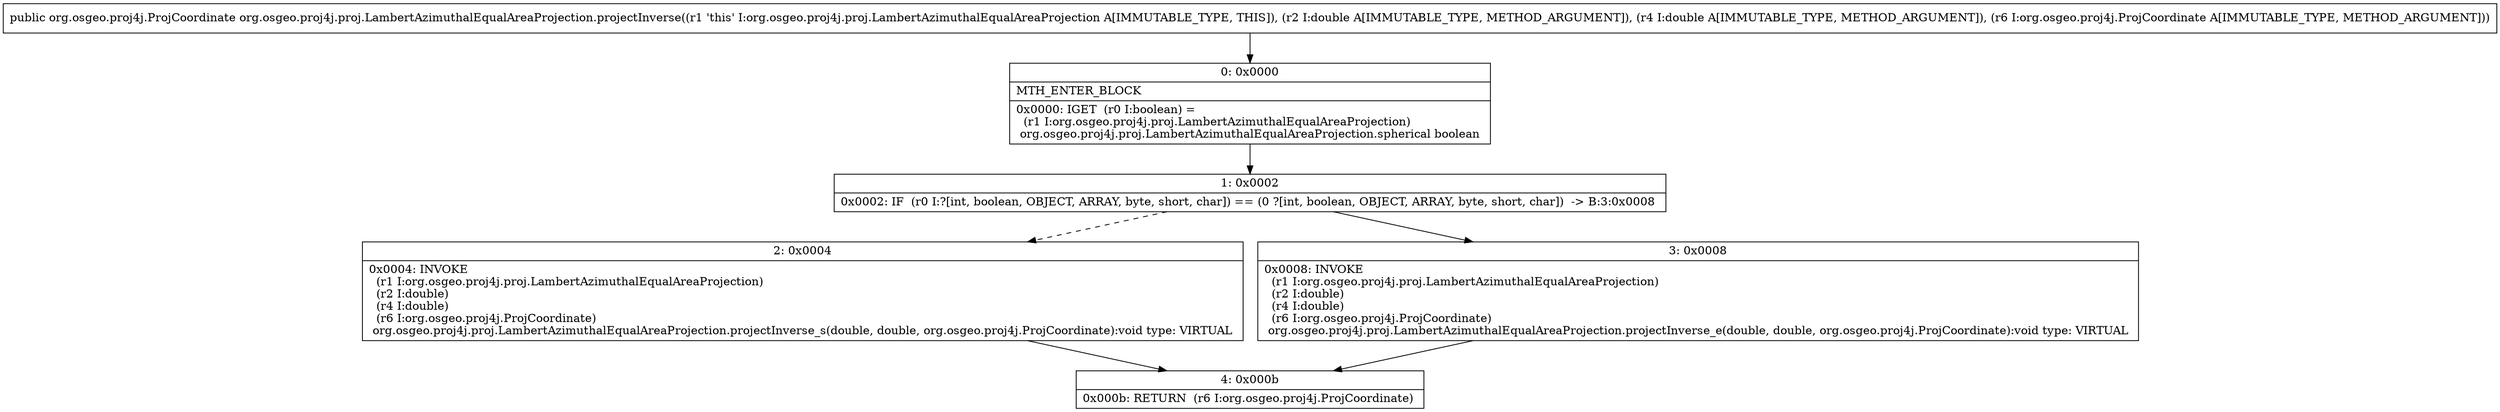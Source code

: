 digraph "CFG fororg.osgeo.proj4j.proj.LambertAzimuthalEqualAreaProjection.projectInverse(DDLorg\/osgeo\/proj4j\/ProjCoordinate;)Lorg\/osgeo\/proj4j\/ProjCoordinate;" {
Node_0 [shape=record,label="{0\:\ 0x0000|MTH_ENTER_BLOCK\l|0x0000: IGET  (r0 I:boolean) = \l  (r1 I:org.osgeo.proj4j.proj.LambertAzimuthalEqualAreaProjection)\l org.osgeo.proj4j.proj.LambertAzimuthalEqualAreaProjection.spherical boolean \l}"];
Node_1 [shape=record,label="{1\:\ 0x0002|0x0002: IF  (r0 I:?[int, boolean, OBJECT, ARRAY, byte, short, char]) == (0 ?[int, boolean, OBJECT, ARRAY, byte, short, char])  \-\> B:3:0x0008 \l}"];
Node_2 [shape=record,label="{2\:\ 0x0004|0x0004: INVOKE  \l  (r1 I:org.osgeo.proj4j.proj.LambertAzimuthalEqualAreaProjection)\l  (r2 I:double)\l  (r4 I:double)\l  (r6 I:org.osgeo.proj4j.ProjCoordinate)\l org.osgeo.proj4j.proj.LambertAzimuthalEqualAreaProjection.projectInverse_s(double, double, org.osgeo.proj4j.ProjCoordinate):void type: VIRTUAL \l}"];
Node_3 [shape=record,label="{3\:\ 0x0008|0x0008: INVOKE  \l  (r1 I:org.osgeo.proj4j.proj.LambertAzimuthalEqualAreaProjection)\l  (r2 I:double)\l  (r4 I:double)\l  (r6 I:org.osgeo.proj4j.ProjCoordinate)\l org.osgeo.proj4j.proj.LambertAzimuthalEqualAreaProjection.projectInverse_e(double, double, org.osgeo.proj4j.ProjCoordinate):void type: VIRTUAL \l}"];
Node_4 [shape=record,label="{4\:\ 0x000b|0x000b: RETURN  (r6 I:org.osgeo.proj4j.ProjCoordinate) \l}"];
MethodNode[shape=record,label="{public org.osgeo.proj4j.ProjCoordinate org.osgeo.proj4j.proj.LambertAzimuthalEqualAreaProjection.projectInverse((r1 'this' I:org.osgeo.proj4j.proj.LambertAzimuthalEqualAreaProjection A[IMMUTABLE_TYPE, THIS]), (r2 I:double A[IMMUTABLE_TYPE, METHOD_ARGUMENT]), (r4 I:double A[IMMUTABLE_TYPE, METHOD_ARGUMENT]), (r6 I:org.osgeo.proj4j.ProjCoordinate A[IMMUTABLE_TYPE, METHOD_ARGUMENT])) }"];
MethodNode -> Node_0;
Node_0 -> Node_1;
Node_1 -> Node_2[style=dashed];
Node_1 -> Node_3;
Node_2 -> Node_4;
Node_3 -> Node_4;
}

